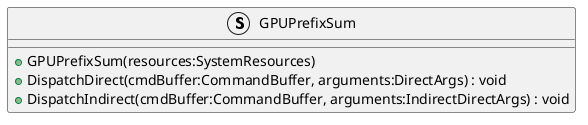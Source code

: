@startuml
struct GPUPrefixSum {
    + GPUPrefixSum(resources:SystemResources)
    + DispatchDirect(cmdBuffer:CommandBuffer, arguments:DirectArgs) : void
    + DispatchIndirect(cmdBuffer:CommandBuffer, arguments:IndirectDirectArgs) : void
}
@enduml
